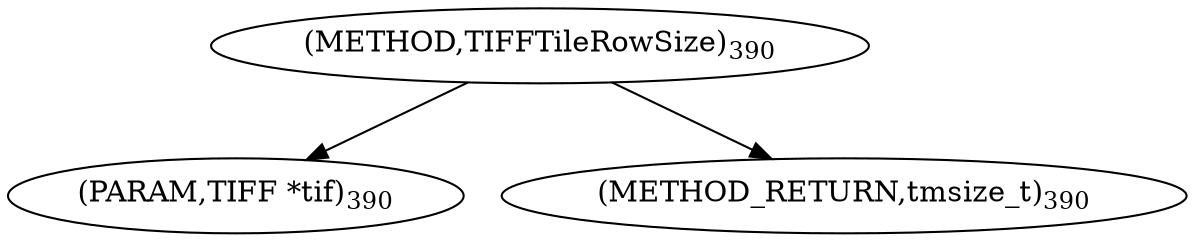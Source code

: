digraph "TIFFTileRowSize" {  
"8615" [label = <(METHOD,TIFFTileRowSize)<SUB>390</SUB>> ]
"8616" [label = <(PARAM,TIFF *tif)<SUB>390</SUB>> ]
"8617" [label = <(METHOD_RETURN,tmsize_t)<SUB>390</SUB>> ]
  "8615" -> "8616" 
  "8615" -> "8617" 
}
